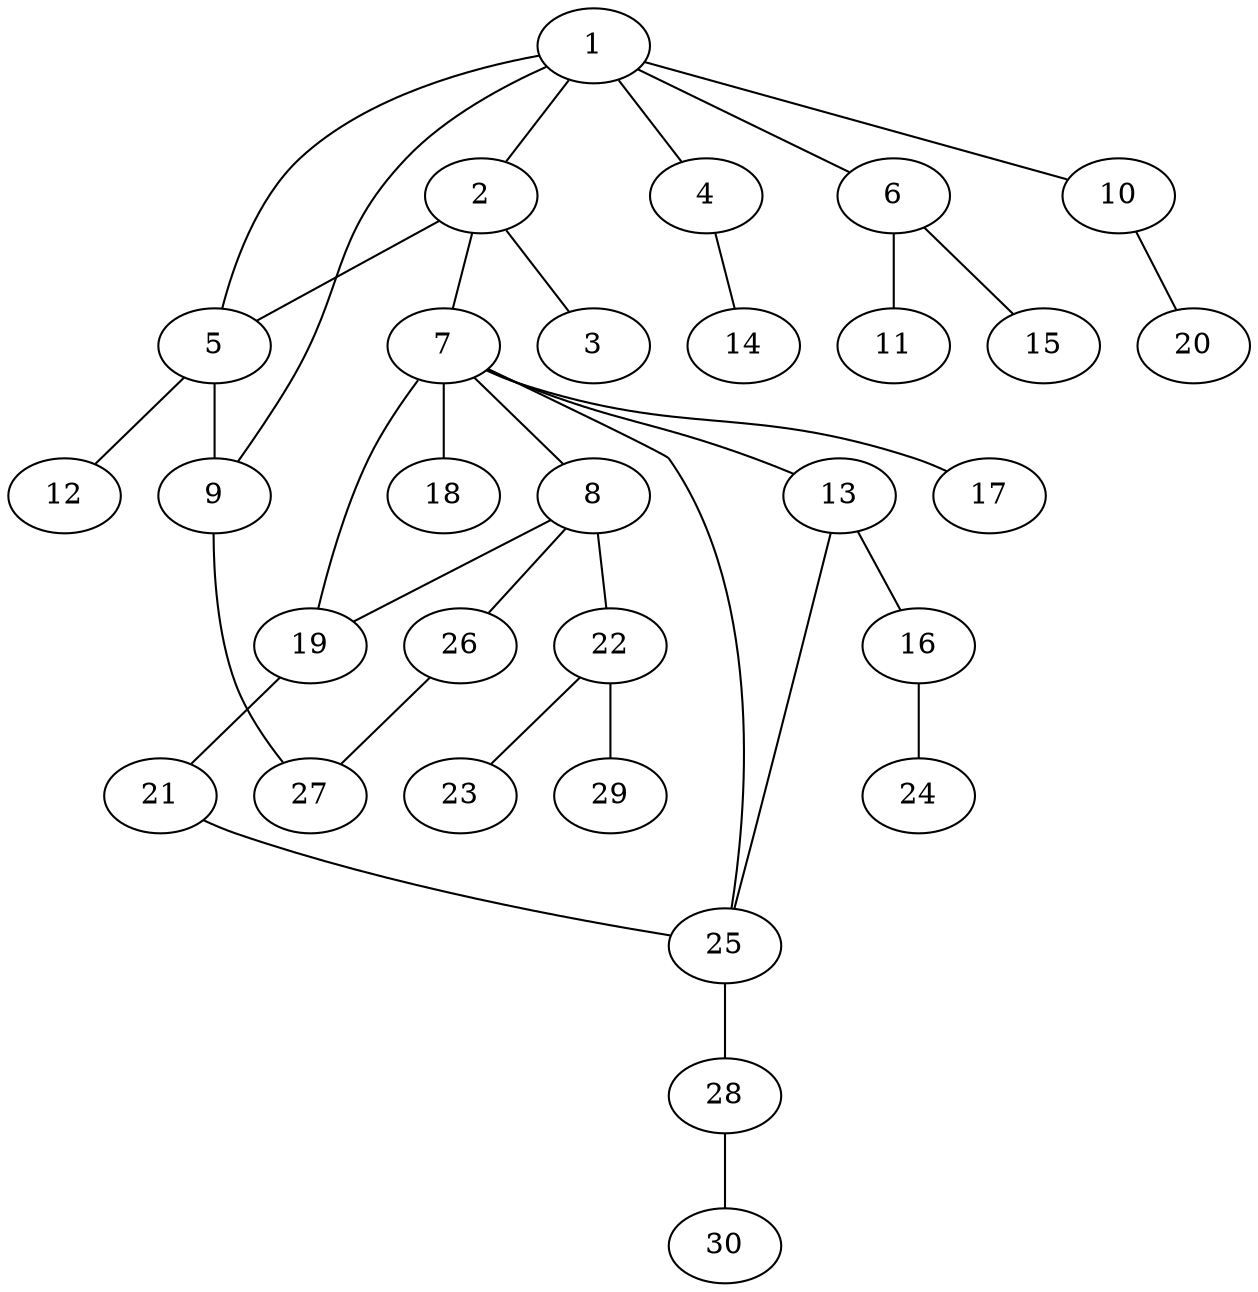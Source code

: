 graph graphname {1--2
1--4
1--5
1--6
1--9
1--10
2--3
2--5
2--7
4--14
5--9
5--12
6--11
6--15
7--8
7--13
7--17
7--18
7--19
7--25
8--19
8--22
8--26
9--27
10--20
13--16
13--25
16--24
19--21
21--25
22--23
22--29
25--28
26--27
28--30
}